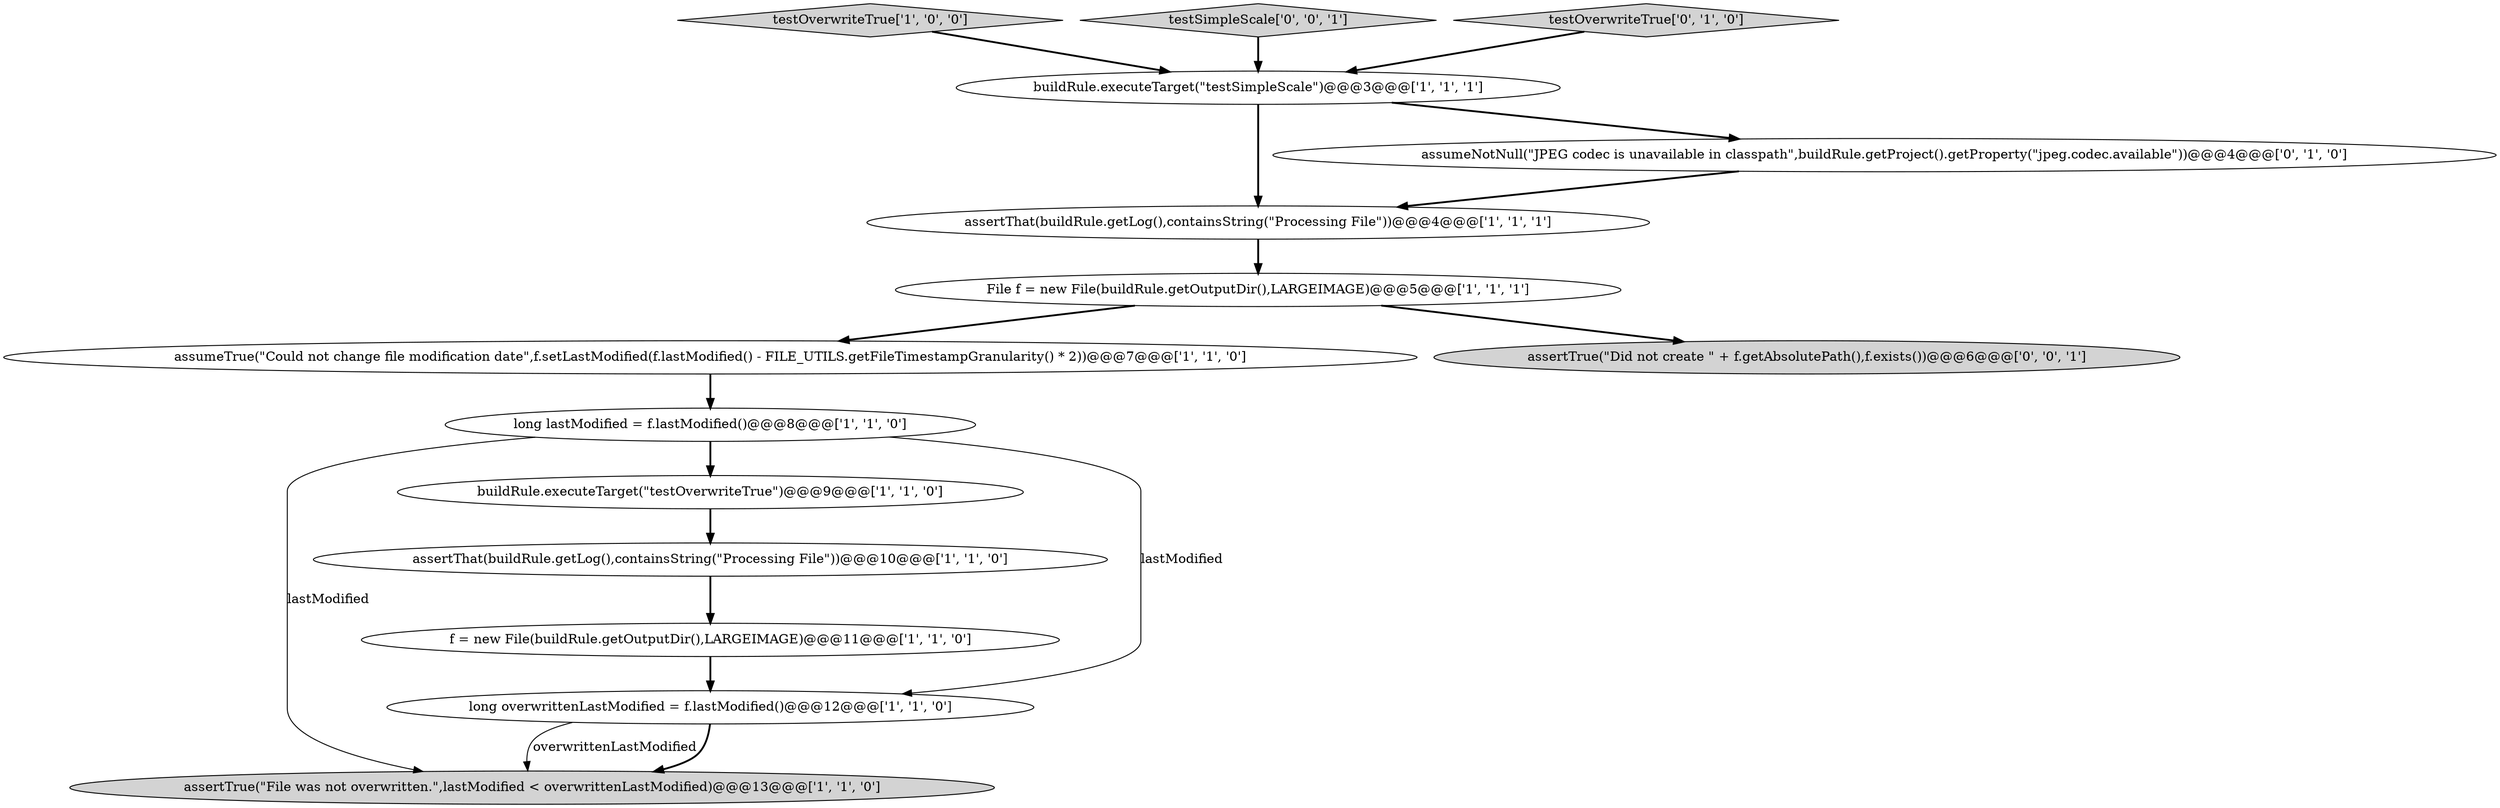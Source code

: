 digraph {
4 [style = filled, label = "assertTrue(\"File was not overwritten.\",lastModified < overwrittenLastModified)@@@13@@@['1', '1', '0']", fillcolor = lightgray, shape = ellipse image = "AAA0AAABBB1BBB"];
7 [style = filled, label = "testOverwriteTrue['1', '0', '0']", fillcolor = lightgray, shape = diamond image = "AAA0AAABBB1BBB"];
10 [style = filled, label = "buildRule.executeTarget(\"testOverwriteTrue\")@@@9@@@['1', '1', '0']", fillcolor = white, shape = ellipse image = "AAA0AAABBB1BBB"];
3 [style = filled, label = "assumeTrue(\"Could not change file modification date\",f.setLastModified(f.lastModified() - FILE_UTILS.getFileTimestampGranularity() * 2))@@@7@@@['1', '1', '0']", fillcolor = white, shape = ellipse image = "AAA0AAABBB1BBB"];
1 [style = filled, label = "File f = new File(buildRule.getOutputDir(),LARGEIMAGE)@@@5@@@['1', '1', '1']", fillcolor = white, shape = ellipse image = "AAA0AAABBB1BBB"];
0 [style = filled, label = "assertThat(buildRule.getLog(),containsString(\"Processing File\"))@@@4@@@['1', '1', '1']", fillcolor = white, shape = ellipse image = "AAA0AAABBB1BBB"];
9 [style = filled, label = "buildRule.executeTarget(\"testSimpleScale\")@@@3@@@['1', '1', '1']", fillcolor = white, shape = ellipse image = "AAA0AAABBB1BBB"];
8 [style = filled, label = "long lastModified = f.lastModified()@@@8@@@['1', '1', '0']", fillcolor = white, shape = ellipse image = "AAA0AAABBB1BBB"];
14 [style = filled, label = "testSimpleScale['0', '0', '1']", fillcolor = lightgray, shape = diamond image = "AAA0AAABBB3BBB"];
11 [style = filled, label = "testOverwriteTrue['0', '1', '0']", fillcolor = lightgray, shape = diamond image = "AAA0AAABBB2BBB"];
12 [style = filled, label = "assumeNotNull(\"JPEG codec is unavailable in classpath\",buildRule.getProject().getProperty(\"jpeg.codec.available\"))@@@4@@@['0', '1', '0']", fillcolor = white, shape = ellipse image = "AAA1AAABBB2BBB"];
5 [style = filled, label = "f = new File(buildRule.getOutputDir(),LARGEIMAGE)@@@11@@@['1', '1', '0']", fillcolor = white, shape = ellipse image = "AAA0AAABBB1BBB"];
13 [style = filled, label = "assertTrue(\"Did not create \" + f.getAbsolutePath(),f.exists())@@@6@@@['0', '0', '1']", fillcolor = lightgray, shape = ellipse image = "AAA0AAABBB3BBB"];
6 [style = filled, label = "long overwrittenLastModified = f.lastModified()@@@12@@@['1', '1', '0']", fillcolor = white, shape = ellipse image = "AAA0AAABBB1BBB"];
2 [style = filled, label = "assertThat(buildRule.getLog(),containsString(\"Processing File\"))@@@10@@@['1', '1', '0']", fillcolor = white, shape = ellipse image = "AAA0AAABBB1BBB"];
0->1 [style = bold, label=""];
7->9 [style = bold, label=""];
12->0 [style = bold, label=""];
1->3 [style = bold, label=""];
6->4 [style = solid, label="overwrittenLastModified"];
11->9 [style = bold, label=""];
14->9 [style = bold, label=""];
8->6 [style = solid, label="lastModified"];
9->0 [style = bold, label=""];
10->2 [style = bold, label=""];
6->4 [style = bold, label=""];
8->4 [style = solid, label="lastModified"];
8->10 [style = bold, label=""];
3->8 [style = bold, label=""];
5->6 [style = bold, label=""];
9->12 [style = bold, label=""];
2->5 [style = bold, label=""];
1->13 [style = bold, label=""];
}
